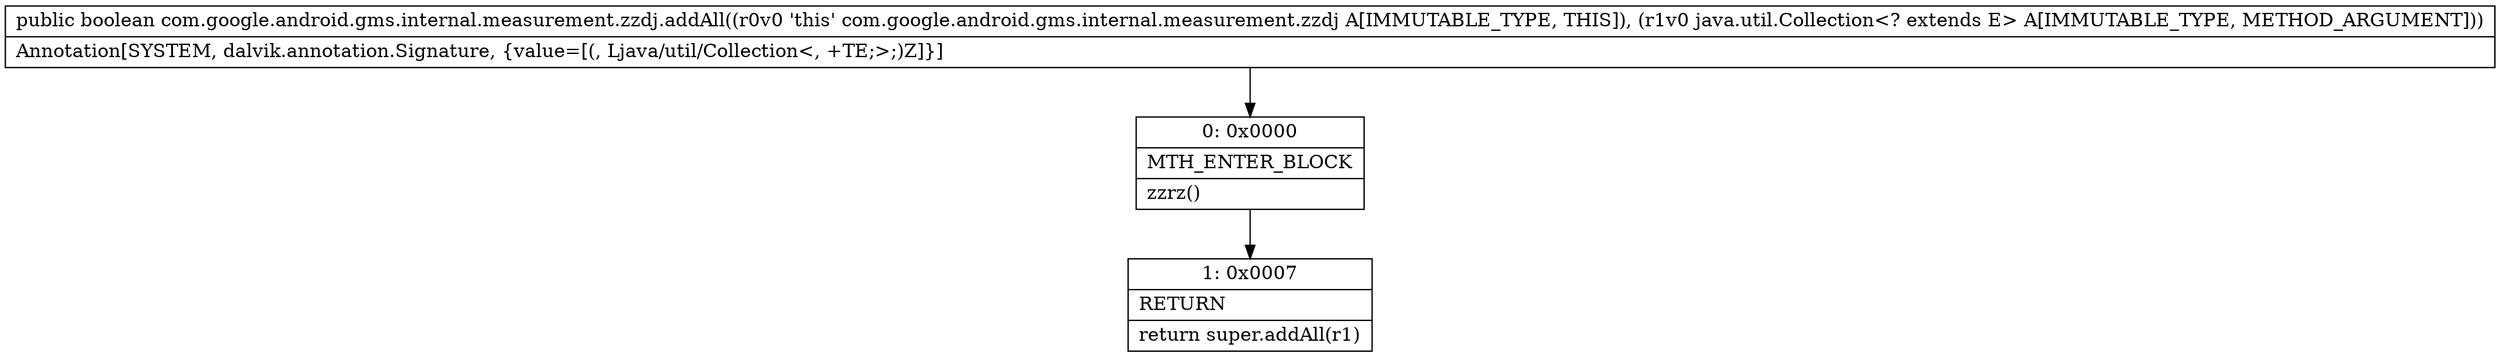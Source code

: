 digraph "CFG forcom.google.android.gms.internal.measurement.zzdj.addAll(Ljava\/util\/Collection;)Z" {
Node_0 [shape=record,label="{0\:\ 0x0000|MTH_ENTER_BLOCK\l|zzrz()\l}"];
Node_1 [shape=record,label="{1\:\ 0x0007|RETURN\l|return super.addAll(r1)\l}"];
MethodNode[shape=record,label="{public boolean com.google.android.gms.internal.measurement.zzdj.addAll((r0v0 'this' com.google.android.gms.internal.measurement.zzdj A[IMMUTABLE_TYPE, THIS]), (r1v0 java.util.Collection\<? extends E\> A[IMMUTABLE_TYPE, METHOD_ARGUMENT]))  | Annotation[SYSTEM, dalvik.annotation.Signature, \{value=[(, Ljava\/util\/Collection\<, +TE;\>;)Z]\}]\l}"];
MethodNode -> Node_0;
Node_0 -> Node_1;
}

